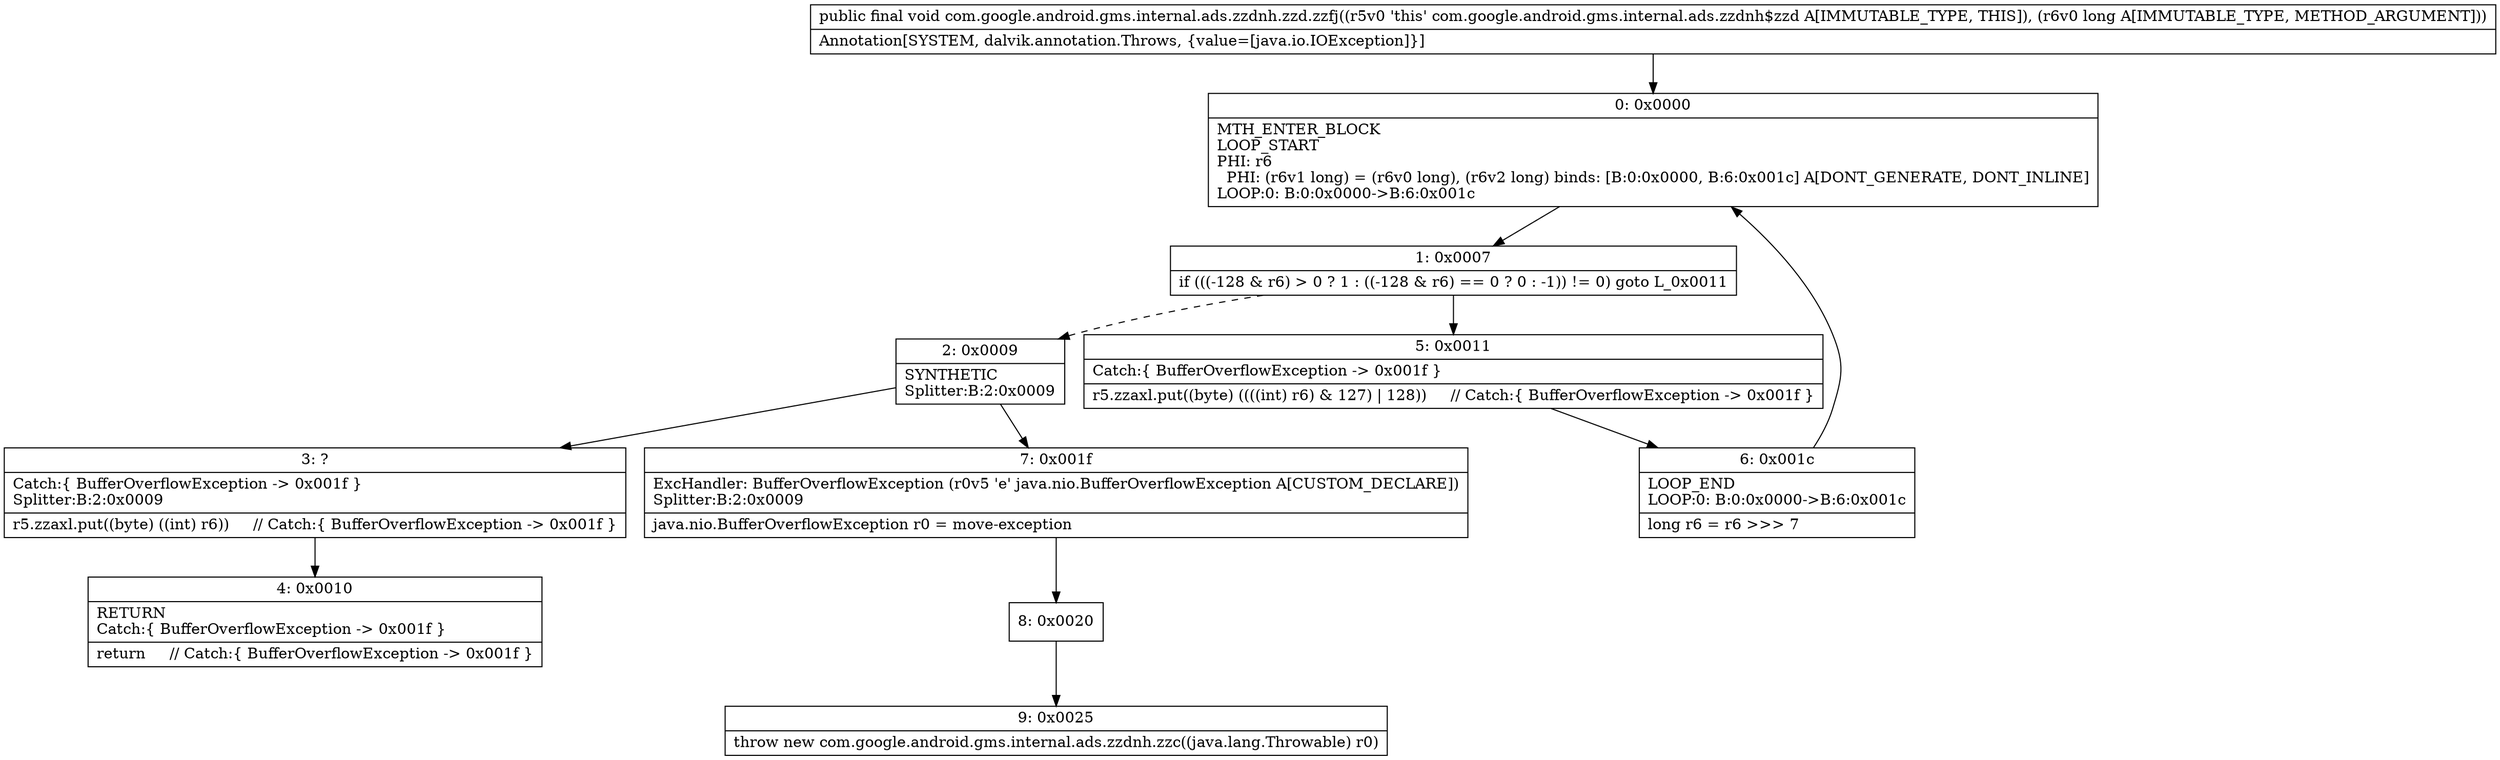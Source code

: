 digraph "CFG forcom.google.android.gms.internal.ads.zzdnh.zzd.zzfj(J)V" {
Node_0 [shape=record,label="{0\:\ 0x0000|MTH_ENTER_BLOCK\lLOOP_START\lPHI: r6 \l  PHI: (r6v1 long) = (r6v0 long), (r6v2 long) binds: [B:0:0x0000, B:6:0x001c] A[DONT_GENERATE, DONT_INLINE]\lLOOP:0: B:0:0x0000\-\>B:6:0x001c\l}"];
Node_1 [shape=record,label="{1\:\ 0x0007|if (((\-128 & r6) \> 0 ? 1 : ((\-128 & r6) == 0 ? 0 : \-1)) != 0) goto L_0x0011\l}"];
Node_2 [shape=record,label="{2\:\ 0x0009|SYNTHETIC\lSplitter:B:2:0x0009\l}"];
Node_3 [shape=record,label="{3\:\ ?|Catch:\{ BufferOverflowException \-\> 0x001f \}\lSplitter:B:2:0x0009\l|r5.zzaxl.put((byte) ((int) r6))     \/\/ Catch:\{ BufferOverflowException \-\> 0x001f \}\l}"];
Node_4 [shape=record,label="{4\:\ 0x0010|RETURN\lCatch:\{ BufferOverflowException \-\> 0x001f \}\l|return     \/\/ Catch:\{ BufferOverflowException \-\> 0x001f \}\l}"];
Node_5 [shape=record,label="{5\:\ 0x0011|Catch:\{ BufferOverflowException \-\> 0x001f \}\l|r5.zzaxl.put((byte) ((((int) r6) & 127) \| 128))     \/\/ Catch:\{ BufferOverflowException \-\> 0x001f \}\l}"];
Node_6 [shape=record,label="{6\:\ 0x001c|LOOP_END\lLOOP:0: B:0:0x0000\-\>B:6:0x001c\l|long r6 = r6 \>\>\> 7\l}"];
Node_7 [shape=record,label="{7\:\ 0x001f|ExcHandler: BufferOverflowException (r0v5 'e' java.nio.BufferOverflowException A[CUSTOM_DECLARE])\lSplitter:B:2:0x0009\l|java.nio.BufferOverflowException r0 = move\-exception\l}"];
Node_8 [shape=record,label="{8\:\ 0x0020}"];
Node_9 [shape=record,label="{9\:\ 0x0025|throw new com.google.android.gms.internal.ads.zzdnh.zzc((java.lang.Throwable) r0)\l}"];
MethodNode[shape=record,label="{public final void com.google.android.gms.internal.ads.zzdnh.zzd.zzfj((r5v0 'this' com.google.android.gms.internal.ads.zzdnh$zzd A[IMMUTABLE_TYPE, THIS]), (r6v0 long A[IMMUTABLE_TYPE, METHOD_ARGUMENT]))  | Annotation[SYSTEM, dalvik.annotation.Throws, \{value=[java.io.IOException]\}]\l}"];
MethodNode -> Node_0;
Node_0 -> Node_1;
Node_1 -> Node_2[style=dashed];
Node_1 -> Node_5;
Node_2 -> Node_3;
Node_2 -> Node_7;
Node_3 -> Node_4;
Node_5 -> Node_6;
Node_6 -> Node_0;
Node_7 -> Node_8;
Node_8 -> Node_9;
}

